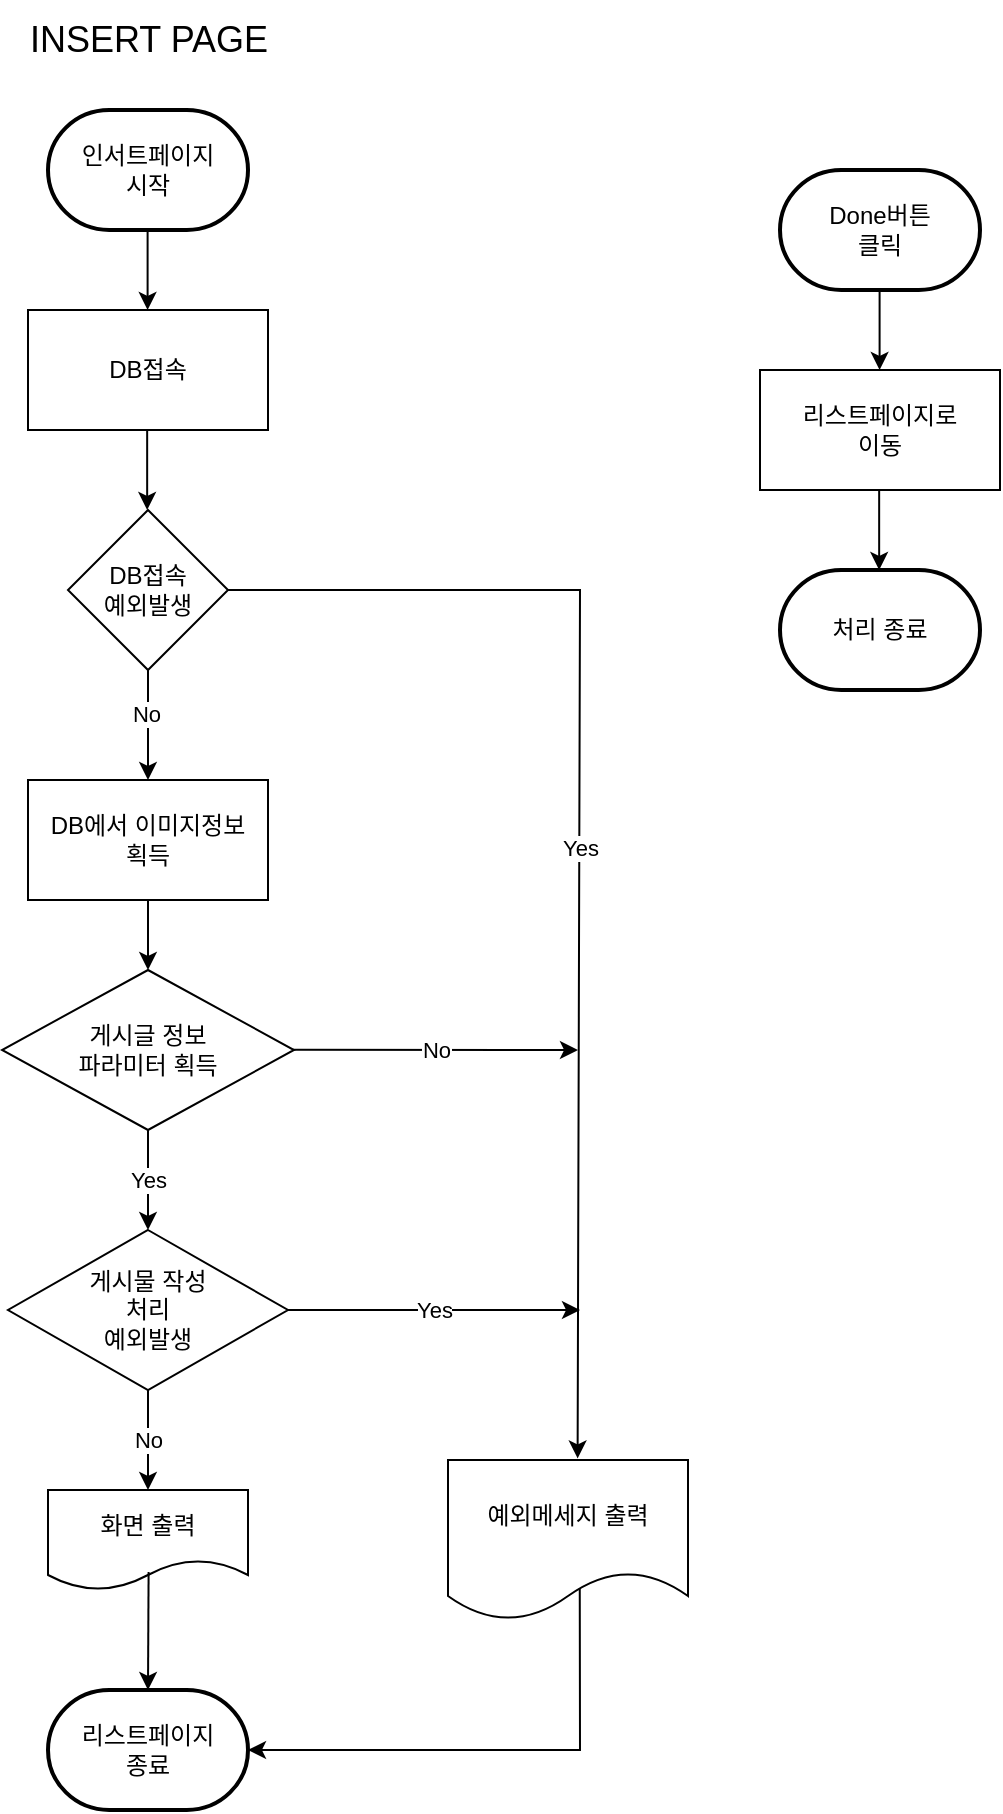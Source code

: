 <mxfile version="20.8.16" type="device"><diagram name="페이지-1" id="j-6wJC1jgm-5fFAhIbFI"><mxGraphModel dx="754" dy="1183" grid="1" gridSize="10" guides="1" tooltips="1" connect="1" arrows="1" fold="1" page="1" pageScale="1" pageWidth="827" pageHeight="1169" math="0" shadow="0"><root><mxCell id="0"/><mxCell id="1" parent="0"/><mxCell id="-XAJvmXeBAp2-l6mWSnW-1" value="인서트페이지&lt;br&gt;시작" style="strokeWidth=2;html=1;shape=mxgraph.flowchart.terminator;whiteSpace=wrap;" vertex="1" parent="1"><mxGeometry x="54" y="90" width="100" height="60" as="geometry"/></mxCell><mxCell id="-XAJvmXeBAp2-l6mWSnW-2" value="DB접속" style="rounded=0;whiteSpace=wrap;html=1;" vertex="1" parent="1"><mxGeometry x="44" y="190" width="120" height="60" as="geometry"/></mxCell><mxCell id="-XAJvmXeBAp2-l6mWSnW-3" value="DB접속&lt;div&gt;예외발생&lt;/div&gt;" style="rhombus;whiteSpace=wrap;html=1;" vertex="1" parent="1"><mxGeometry x="64" y="290" width="80" height="80" as="geometry"/></mxCell><mxCell id="-XAJvmXeBAp2-l6mWSnW-4" value="예외메세지 출력" style="shape=document;whiteSpace=wrap;html=1;boundedLbl=1;" vertex="1" parent="1"><mxGeometry x="254" y="765" width="120" height="80" as="geometry"/></mxCell><mxCell id="-XAJvmXeBAp2-l6mWSnW-5" value="" style="endArrow=classic;html=1;rounded=0;exitX=0.5;exitY=1;exitDx=0;exitDy=0;exitPerimeter=0;entryX=0.5;entryY=0;entryDx=0;entryDy=0;" edge="1" parent="1"><mxGeometry width="50" height="50" relative="1" as="geometry"><mxPoint x="103.8" y="150" as="sourcePoint"/><mxPoint x="103.8" y="190" as="targetPoint"/></mxGeometry></mxCell><mxCell id="-XAJvmXeBAp2-l6mWSnW-7" value="" style="endArrow=classic;html=1;rounded=0;exitX=1;exitY=0.5;exitDx=0;exitDy=0;entryX=0.54;entryY=-0.01;entryDx=0;entryDy=0;entryPerimeter=0;" edge="1" parent="1" source="-XAJvmXeBAp2-l6mWSnW-3" target="-XAJvmXeBAp2-l6mWSnW-4"><mxGeometry relative="1" as="geometry"><mxPoint x="170" y="330" as="sourcePoint"/><mxPoint x="320" y="330" as="targetPoint"/><Array as="points"><mxPoint x="320" y="330"/></Array></mxGeometry></mxCell><mxCell id="-XAJvmXeBAp2-l6mWSnW-8" value="Yes" style="edgeLabel;resizable=0;html=1;;align=center;verticalAlign=middle;" connectable="0" vertex="1" parent="-XAJvmXeBAp2-l6mWSnW-7"><mxGeometry relative="1" as="geometry"/></mxCell><mxCell id="-XAJvmXeBAp2-l6mWSnW-9" value="" style="endArrow=classic;html=1;rounded=0;exitX=0.5;exitY=1;exitDx=0;exitDy=0;exitPerimeter=0;entryX=0.5;entryY=0;entryDx=0;entryDy=0;" edge="1" parent="1"><mxGeometry width="50" height="50" relative="1" as="geometry"><mxPoint x="103.58" y="250" as="sourcePoint"/><mxPoint x="103.58" y="290" as="targetPoint"/></mxGeometry></mxCell><mxCell id="-XAJvmXeBAp2-l6mWSnW-10" value="&lt;font style=&quot;font-size: 18px;&quot;&gt;INSERT PAGE&lt;/font&gt;" style="text;html=1;align=center;verticalAlign=middle;resizable=0;points=[];autosize=1;strokeColor=none;fillColor=none;" vertex="1" parent="1"><mxGeometry x="34" y="35" width="140" height="40" as="geometry"/></mxCell><mxCell id="-XAJvmXeBAp2-l6mWSnW-11" value="DB에서 이미지정보&lt;br&gt;획득" style="rounded=0;whiteSpace=wrap;html=1;" vertex="1" parent="1"><mxGeometry x="44" y="425" width="120" height="60" as="geometry"/></mxCell><mxCell id="-XAJvmXeBAp2-l6mWSnW-12" value="" style="endArrow=classic;html=1;rounded=0;exitX=0.5;exitY=1;exitDx=0;exitDy=0;entryX=0.5;entryY=0;entryDx=0;entryDy=0;" edge="1" parent="1" target="-XAJvmXeBAp2-l6mWSnW-11"><mxGeometry width="50" height="50" relative="1" as="geometry"><mxPoint x="104" y="370.0" as="sourcePoint"/><mxPoint x="144" y="410" as="targetPoint"/></mxGeometry></mxCell><mxCell id="-XAJvmXeBAp2-l6mWSnW-13" value="No" style="edgeLabel;html=1;align=center;verticalAlign=middle;resizable=0;points=[];" vertex="1" connectable="0" parent="-XAJvmXeBAp2-l6mWSnW-12"><mxGeometry x="-0.191" y="-1" relative="1" as="geometry"><mxPoint as="offset"/></mxGeometry></mxCell><mxCell id="-XAJvmXeBAp2-l6mWSnW-14" value="게시글 정보&lt;br&gt;파라미터 획득" style="rhombus;whiteSpace=wrap;html=1;" vertex="1" parent="1"><mxGeometry x="31" y="520" width="146" height="80" as="geometry"/></mxCell><mxCell id="-XAJvmXeBAp2-l6mWSnW-17" value="" style="endArrow=classic;html=1;rounded=0;exitX=0.5;exitY=1;exitDx=0;exitDy=0;entryX=0.5;entryY=0;entryDx=0;entryDy=0;" edge="1" parent="1" source="-XAJvmXeBAp2-l6mWSnW-11" target="-XAJvmXeBAp2-l6mWSnW-14"><mxGeometry width="50" height="50" relative="1" as="geometry"><mxPoint x="130" y="490" as="sourcePoint"/><mxPoint x="180" y="440" as="targetPoint"/></mxGeometry></mxCell><mxCell id="-XAJvmXeBAp2-l6mWSnW-18" value="" style="endArrow=classic;html=1;rounded=0;exitX=0.996;exitY=0.498;exitDx=0;exitDy=0;exitPerimeter=0;" edge="1" parent="1" source="-XAJvmXeBAp2-l6mWSnW-14"><mxGeometry relative="1" as="geometry"><mxPoint x="180" y="560" as="sourcePoint"/><mxPoint x="319" y="560" as="targetPoint"/></mxGeometry></mxCell><mxCell id="-XAJvmXeBAp2-l6mWSnW-19" value="No" style="edgeLabel;resizable=0;html=1;align=center;verticalAlign=middle;" connectable="0" vertex="1" parent="-XAJvmXeBAp2-l6mWSnW-18"><mxGeometry relative="1" as="geometry"/></mxCell><mxCell id="-XAJvmXeBAp2-l6mWSnW-20" value="" style="endArrow=classic;html=1;rounded=0;exitX=0.549;exitY=0.8;exitDx=0;exitDy=0;exitPerimeter=0;entryX=1;entryY=0.5;entryDx=0;entryDy=0;entryPerimeter=0;" edge="1" parent="1" source="-XAJvmXeBAp2-l6mWSnW-4" target="-XAJvmXeBAp2-l6mWSnW-31"><mxGeometry width="50" height="50" relative="1" as="geometry"><mxPoint x="156" y="570" as="sourcePoint"/><mxPoint x="323" y="820" as="targetPoint"/><Array as="points"><mxPoint x="320" y="910"/></Array></mxGeometry></mxCell><mxCell id="-XAJvmXeBAp2-l6mWSnW-21" value="" style="endArrow=classic;html=1;rounded=0;exitX=0.5;exitY=1;exitDx=0;exitDy=0;" edge="1" parent="1" source="-XAJvmXeBAp2-l6mWSnW-14"><mxGeometry relative="1" as="geometry"><mxPoint x="100" y="550" as="sourcePoint"/><mxPoint x="104" y="650" as="targetPoint"/></mxGeometry></mxCell><mxCell id="-XAJvmXeBAp2-l6mWSnW-22" value="Yes" style="edgeLabel;resizable=0;html=1;align=center;verticalAlign=middle;" connectable="0" vertex="1" parent="-XAJvmXeBAp2-l6mWSnW-21"><mxGeometry relative="1" as="geometry"/></mxCell><mxCell id="-XAJvmXeBAp2-l6mWSnW-23" value="게시물 작성&lt;br&gt;처리&lt;br&gt;예외발생" style="rhombus;whiteSpace=wrap;html=1;" vertex="1" parent="1"><mxGeometry x="34" y="650" width="140" height="80" as="geometry"/></mxCell><mxCell id="-XAJvmXeBAp2-l6mWSnW-24" value="" style="endArrow=classic;html=1;rounded=0;exitX=0.5;exitY=1;exitDx=0;exitDy=0;" edge="1" parent="1" source="-XAJvmXeBAp2-l6mWSnW-23"><mxGeometry relative="1" as="geometry"><mxPoint x="120" y="630" as="sourcePoint"/><mxPoint x="104" y="780" as="targetPoint"/></mxGeometry></mxCell><mxCell id="-XAJvmXeBAp2-l6mWSnW-25" value="No" style="edgeLabel;resizable=0;html=1;align=center;verticalAlign=middle;" connectable="0" vertex="1" parent="-XAJvmXeBAp2-l6mWSnW-24"><mxGeometry relative="1" as="geometry"/></mxCell><mxCell id="-XAJvmXeBAp2-l6mWSnW-26" value="" style="endArrow=classic;html=1;rounded=0;exitX=1;exitY=0.5;exitDx=0;exitDy=0;" edge="1" parent="1" source="-XAJvmXeBAp2-l6mWSnW-23"><mxGeometry relative="1" as="geometry"><mxPoint x="120" y="630" as="sourcePoint"/><mxPoint x="320" y="690" as="targetPoint"/></mxGeometry></mxCell><mxCell id="-XAJvmXeBAp2-l6mWSnW-27" value="Yes" style="edgeLabel;resizable=0;html=1;align=center;verticalAlign=middle;" connectable="0" vertex="1" parent="-XAJvmXeBAp2-l6mWSnW-26"><mxGeometry relative="1" as="geometry"/></mxCell><mxCell id="-XAJvmXeBAp2-l6mWSnW-30" value="화면 출력" style="shape=document;whiteSpace=wrap;html=1;boundedLbl=1;" vertex="1" parent="1"><mxGeometry x="54" y="780" width="100" height="50" as="geometry"/></mxCell><mxCell id="-XAJvmXeBAp2-l6mWSnW-31" value="리스트페이지&lt;br&gt;종료" style="strokeWidth=2;html=1;shape=mxgraph.flowchart.terminator;whiteSpace=wrap;" vertex="1" parent="1"><mxGeometry x="54" y="880" width="100" height="60" as="geometry"/></mxCell><mxCell id="-XAJvmXeBAp2-l6mWSnW-32" value="" style="endArrow=classic;html=1;rounded=0;exitX=0.503;exitY=0.821;exitDx=0;exitDy=0;entryX=0.5;entryY=0;entryDx=0;entryDy=0;entryPerimeter=0;exitPerimeter=0;" edge="1" parent="1" source="-XAJvmXeBAp2-l6mWSnW-30" target="-XAJvmXeBAp2-l6mWSnW-31"><mxGeometry width="50" height="50" relative="1" as="geometry"><mxPoint x="103.76" y="830" as="sourcePoint"/><mxPoint x="103.76" y="860" as="targetPoint"/></mxGeometry></mxCell><mxCell id="-XAJvmXeBAp2-l6mWSnW-37" value="Done버튼&lt;br&gt;클릭" style="strokeWidth=2;html=1;shape=mxgraph.flowchart.terminator;whiteSpace=wrap;" vertex="1" parent="1"><mxGeometry x="420" y="120" width="100" height="60" as="geometry"/></mxCell><mxCell id="-XAJvmXeBAp2-l6mWSnW-38" value="리스트페이지로&lt;br&gt;이동" style="rounded=0;whiteSpace=wrap;html=1;" vertex="1" parent="1"><mxGeometry x="410" y="220" width="120" height="60" as="geometry"/></mxCell><mxCell id="-XAJvmXeBAp2-l6mWSnW-39" value="" style="endArrow=classic;html=1;rounded=0;exitX=0.5;exitY=1;exitDx=0;exitDy=0;exitPerimeter=0;entryX=0.5;entryY=0;entryDx=0;entryDy=0;" edge="1" parent="1"><mxGeometry width="50" height="50" relative="1" as="geometry"><mxPoint x="469.8" y="180" as="sourcePoint"/><mxPoint x="469.8" y="220" as="targetPoint"/></mxGeometry></mxCell><mxCell id="-XAJvmXeBAp2-l6mWSnW-40" value="" style="endArrow=classic;html=1;rounded=0;exitX=0.5;exitY=1;exitDx=0;exitDy=0;exitPerimeter=0;entryX=0.5;entryY=0;entryDx=0;entryDy=0;" edge="1" parent="1"><mxGeometry width="50" height="50" relative="1" as="geometry"><mxPoint x="469.58" y="280.0" as="sourcePoint"/><mxPoint x="469.58" y="320.0" as="targetPoint"/></mxGeometry></mxCell><mxCell id="-XAJvmXeBAp2-l6mWSnW-41" value="처리 종료" style="strokeWidth=2;html=1;shape=mxgraph.flowchart.terminator;whiteSpace=wrap;" vertex="1" parent="1"><mxGeometry x="420" y="320" width="100" height="60" as="geometry"/></mxCell></root></mxGraphModel></diagram></mxfile>
